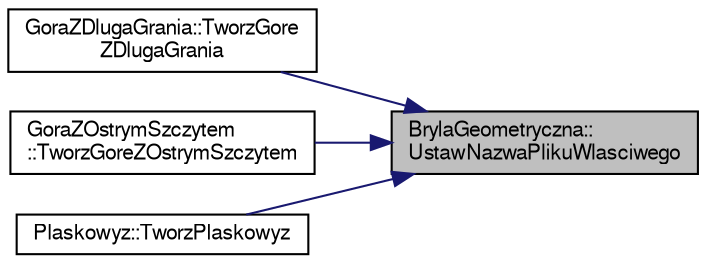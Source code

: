 digraph "BrylaGeometryczna::UstawNazwaPlikuWlasciwego"
{
 // LATEX_PDF_SIZE
  edge [fontname="FreeSans",fontsize="10",labelfontname="FreeSans",labelfontsize="10"];
  node [fontname="FreeSans",fontsize="10",shape=record];
  rankdir="RL";
  Node1 [label="BrylaGeometryczna::\lUstawNazwaPlikuWlasciwego",height=0.2,width=0.4,color="black", fillcolor="grey75", style="filled", fontcolor="black",tooltip="Metoda Ustawiajaca Nazwe Pliku Docelowego."];
  Node1 -> Node2 [dir="back",color="midnightblue",fontsize="10",style="solid",fontname="FreeSans"];
  Node2 [label="GoraZDlugaGrania::TworzGore\lZDlugaGrania",height=0.2,width=0.4,color="black", fillcolor="white", style="filled",URL="$a00134.html#a94baa09555c3471f3f775dfebdfe8e86",tooltip="Metoda tworzaca odpowiedni plik wynikowy."];
  Node1 -> Node3 [dir="back",color="midnightblue",fontsize="10",style="solid",fontname="FreeSans"];
  Node3 [label="GoraZOstrymSzczytem\l::TworzGoreZOstrymSzczytem",height=0.2,width=0.4,color="black", fillcolor="white", style="filled",URL="$a00138.html#ad002585dbdd2d98063a577a63c1da145",tooltip="Metoda tworzaca odpowiedni plik wynikowy."];
  Node1 -> Node4 [dir="back",color="midnightblue",fontsize="10",style="solid",fontname="FreeSans"];
  Node4 [label="Plaskowyz::TworzPlaskowyz",height=0.2,width=0.4,color="black", fillcolor="white", style="filled",URL="$a00154.html#aed9175cc8addd3c0011ca4da347a8b2d",tooltip="Metoda tworzaca odpowiedni plik wynikowy."];
}
